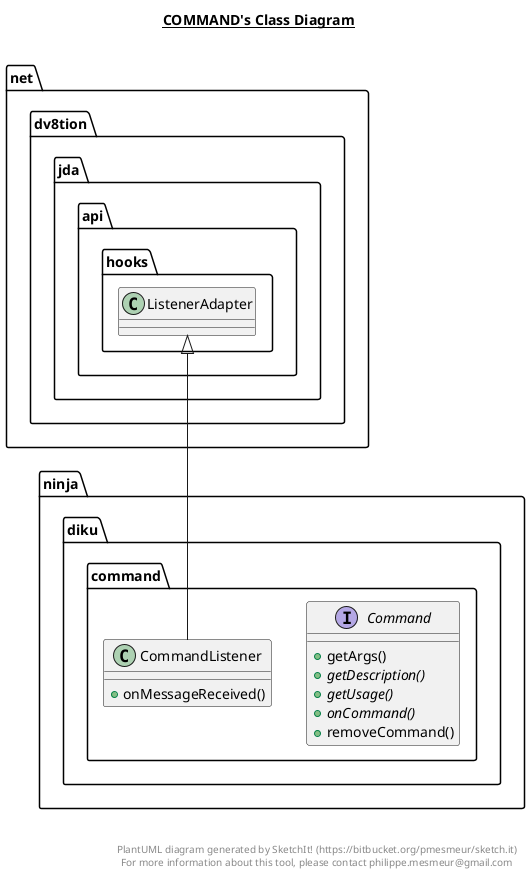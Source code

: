 @startuml

title __COMMAND's Class Diagram__\n

  namespace ninja.diku.command {
    interface ninja.diku.command.Command {
        + getArgs()
        {abstract} + getDescription()
        {abstract} + getUsage()
        {abstract} + onCommand()
        + removeCommand()
    }
  }
  

  namespace ninja.diku.command {
    class ninja.diku.command.CommandListener {
        + onMessageReceived()
    }
  }
  

  ninja.diku.command.CommandListener -up-|> net.dv8tion.jda.api.hooks.ListenerAdapter


right footer


PlantUML diagram generated by SketchIt! (https://bitbucket.org/pmesmeur/sketch.it)
For more information about this tool, please contact philippe.mesmeur@gmail.com
endfooter

@enduml
